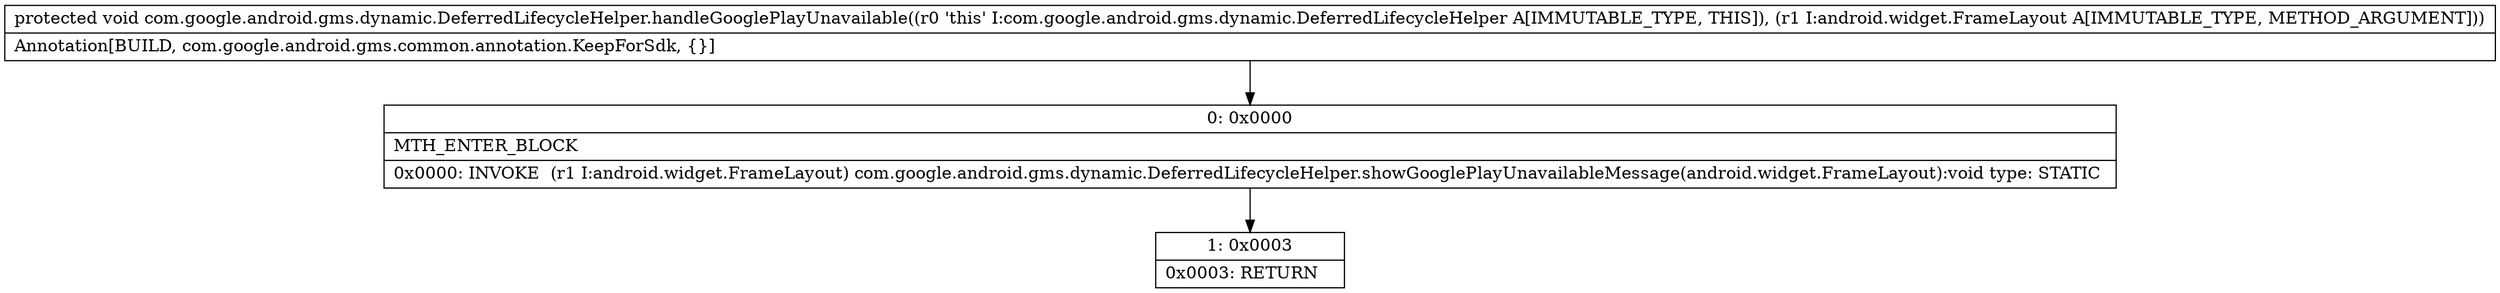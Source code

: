 digraph "CFG forcom.google.android.gms.dynamic.DeferredLifecycleHelper.handleGooglePlayUnavailable(Landroid\/widget\/FrameLayout;)V" {
Node_0 [shape=record,label="{0\:\ 0x0000|MTH_ENTER_BLOCK\l|0x0000: INVOKE  (r1 I:android.widget.FrameLayout) com.google.android.gms.dynamic.DeferredLifecycleHelper.showGooglePlayUnavailableMessage(android.widget.FrameLayout):void type: STATIC \l}"];
Node_1 [shape=record,label="{1\:\ 0x0003|0x0003: RETURN   \l}"];
MethodNode[shape=record,label="{protected void com.google.android.gms.dynamic.DeferredLifecycleHelper.handleGooglePlayUnavailable((r0 'this' I:com.google.android.gms.dynamic.DeferredLifecycleHelper A[IMMUTABLE_TYPE, THIS]), (r1 I:android.widget.FrameLayout A[IMMUTABLE_TYPE, METHOD_ARGUMENT]))  | Annotation[BUILD, com.google.android.gms.common.annotation.KeepForSdk, \{\}]\l}"];
MethodNode -> Node_0;
Node_0 -> Node_1;
}

